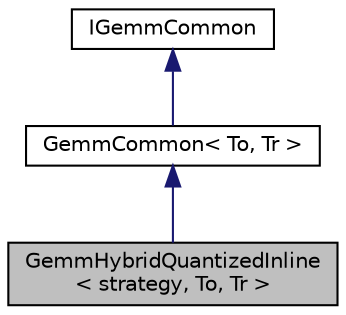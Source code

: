 digraph "GemmHybridQuantizedInline&lt; strategy, To, Tr &gt;"
{
 // LATEX_PDF_SIZE
  edge [fontname="Helvetica",fontsize="10",labelfontname="Helvetica",labelfontsize="10"];
  node [fontname="Helvetica",fontsize="10",shape=record];
  Node1 [label="GemmHybridQuantizedInline\l\< strategy, To, Tr \>",height=0.2,width=0.4,color="black", fillcolor="grey75", style="filled", fontcolor="black",tooltip=" "];
  Node2 -> Node1 [dir="back",color="midnightblue",fontsize="10",style="solid",fontname="Helvetica"];
  Node2 [label="GemmCommon\< To, Tr \>",height=0.2,width=0.4,color="black", fillcolor="white", style="filled",URL="$classarm__gemm_1_1_gemm_common.xhtml",tooltip=" "];
  Node3 -> Node2 [dir="back",color="midnightblue",fontsize="10",style="solid",fontname="Helvetica"];
  Node3 [label="IGemmCommon",height=0.2,width=0.4,color="black", fillcolor="white", style="filled",URL="$classarm__gemm_1_1_i_gemm_common.xhtml",tooltip=" "];
}
